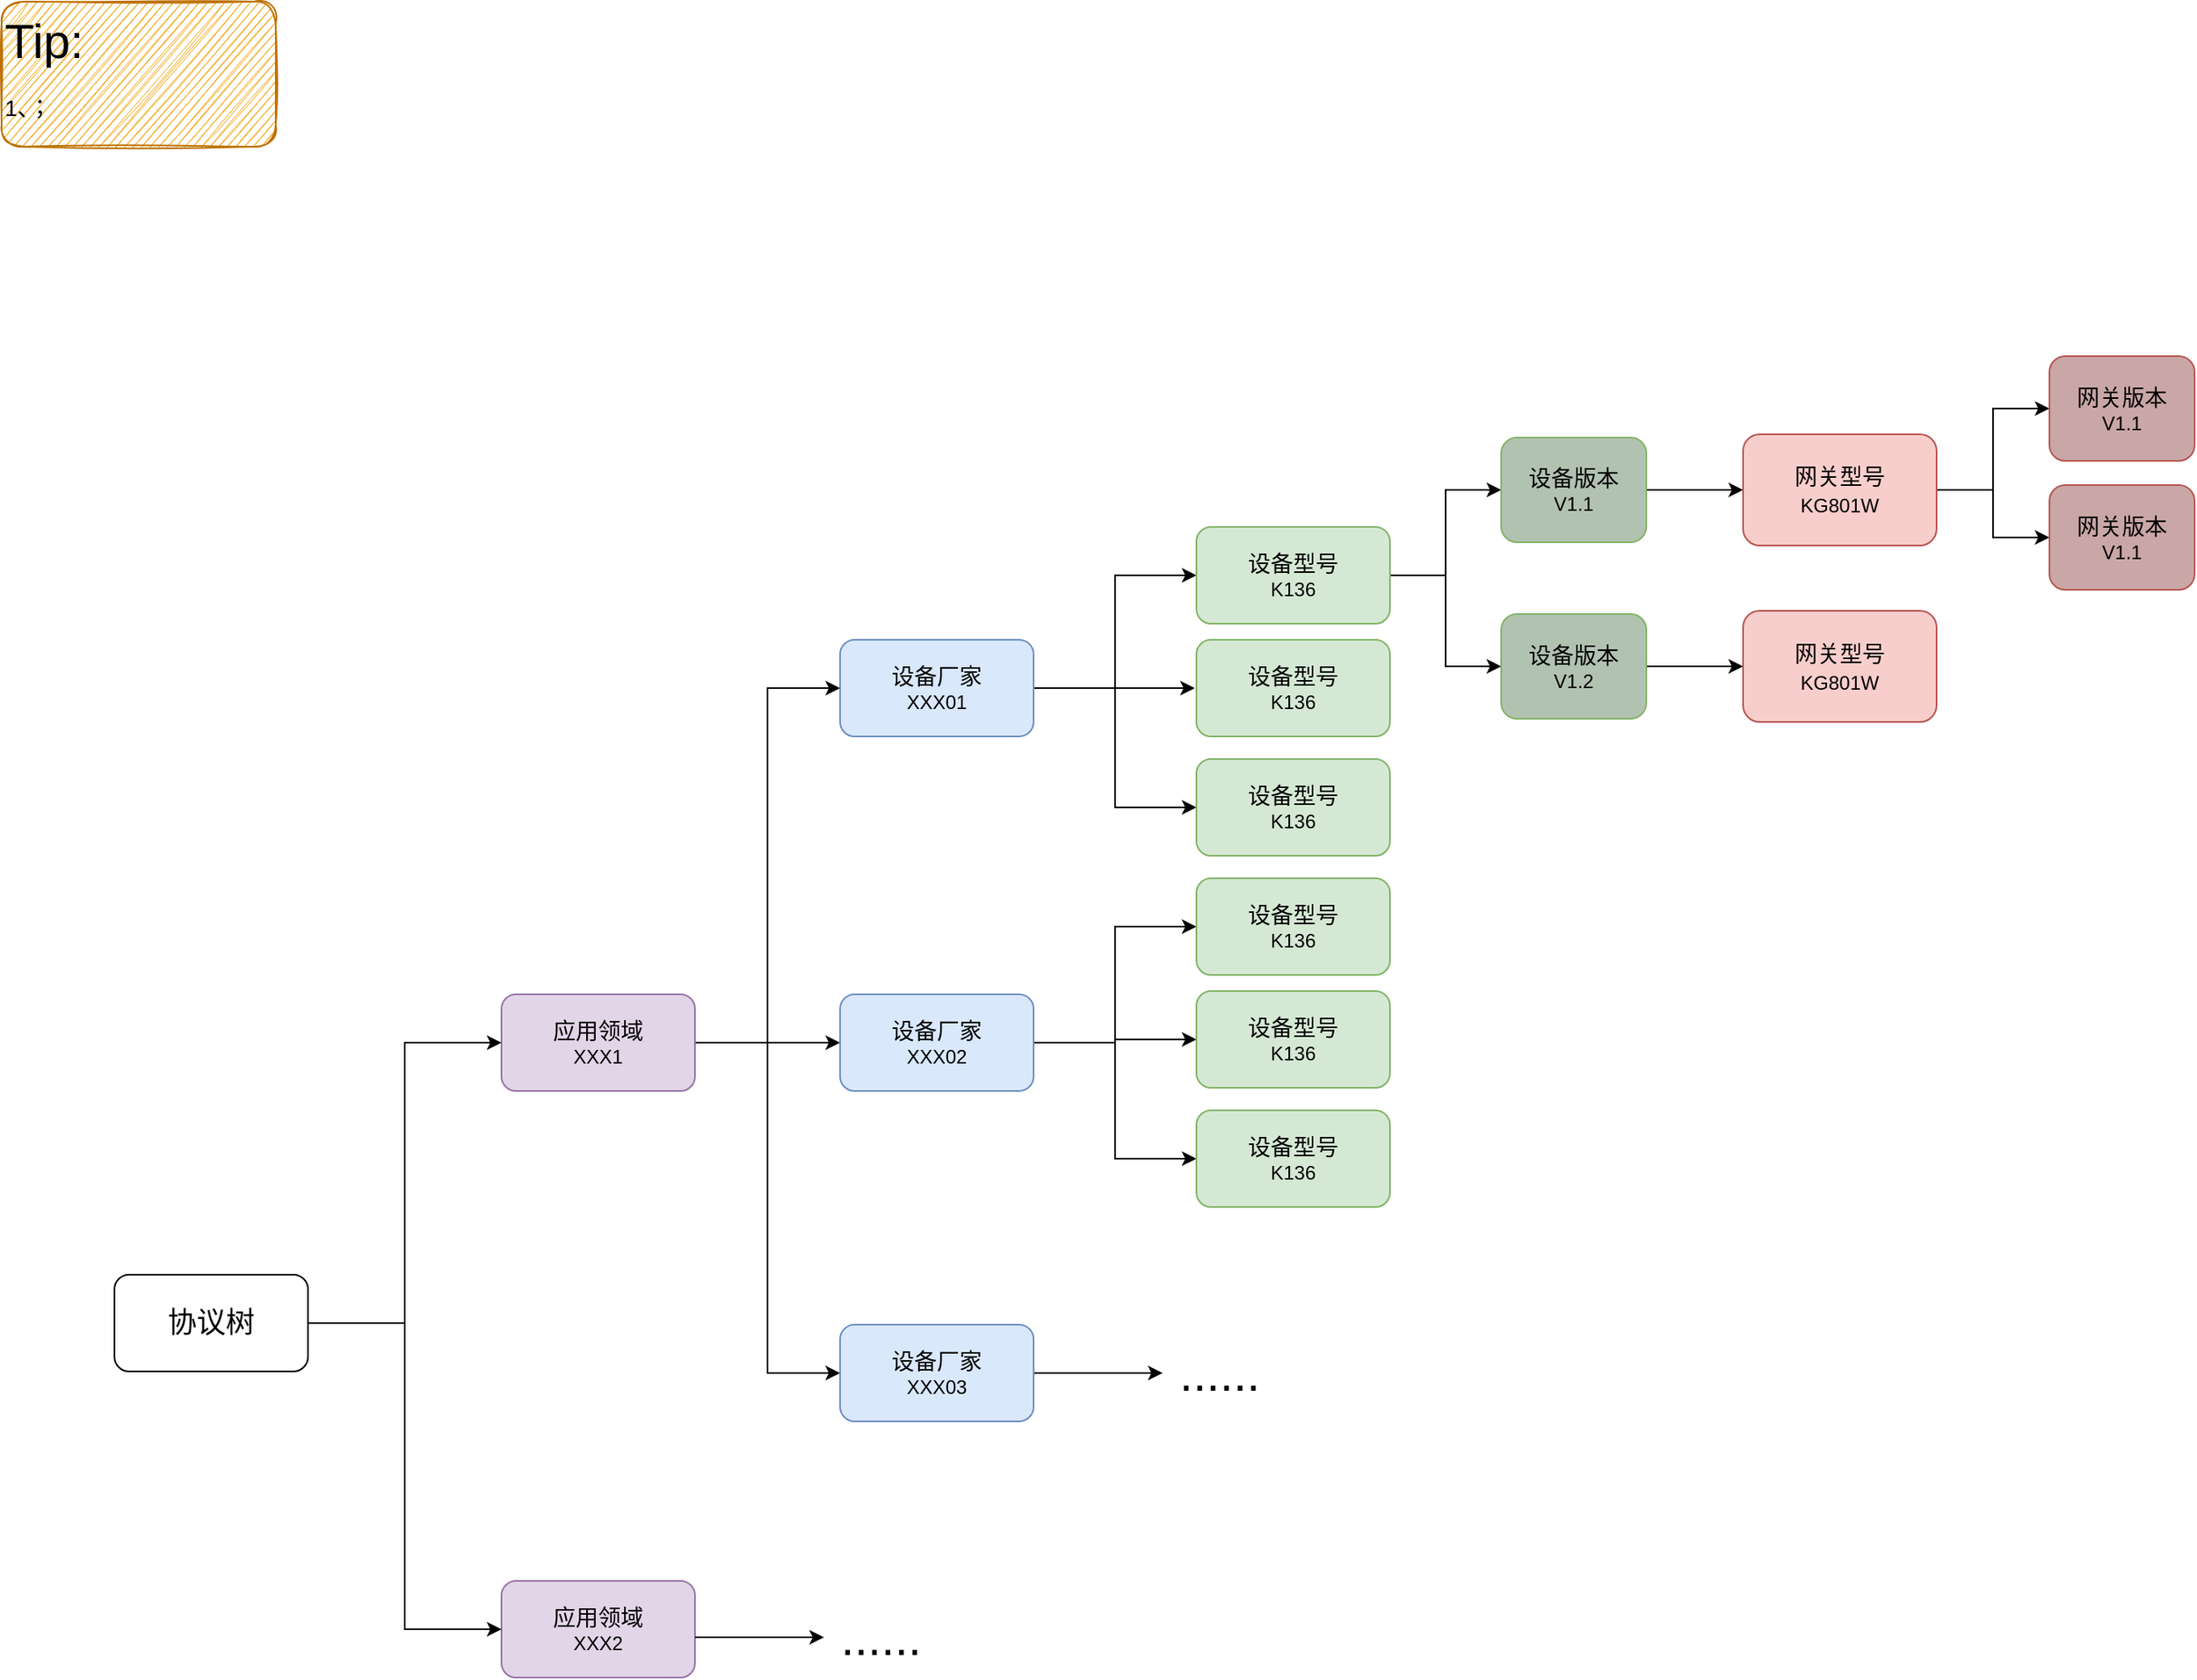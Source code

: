 <mxfile version="20.6.0" type="github">
  <diagram id="75FGShUzCQrUq0EQokse" name="第 1 页">
    <mxGraphModel dx="2192" dy="786" grid="1" gridSize="10" guides="1" tooltips="1" connect="1" arrows="1" fold="1" page="1" pageScale="1" pageWidth="827" pageHeight="1169" math="0" shadow="0">
      <root>
        <mxCell id="0" />
        <mxCell id="1" parent="0" />
        <mxCell id="CHu2IBjWPz0jFUEwYMhh-9" style="edgeStyle=orthogonalEdgeStyle;rounded=0;orthogonalLoop=1;jettySize=auto;html=1;exitX=1;exitY=0.5;exitDx=0;exitDy=0;entryX=0;entryY=0.5;entryDx=0;entryDy=0;" edge="1" parent="1" source="CHu2IBjWPz0jFUEwYMhh-2" target="CHu2IBjWPz0jFUEwYMhh-5">
          <mxGeometry relative="1" as="geometry" />
        </mxCell>
        <mxCell id="CHu2IBjWPz0jFUEwYMhh-10" style="edgeStyle=orthogonalEdgeStyle;rounded=0;orthogonalLoop=1;jettySize=auto;html=1;exitX=1;exitY=0.5;exitDx=0;exitDy=0;entryX=0;entryY=0.5;entryDx=0;entryDy=0;" edge="1" parent="1" source="CHu2IBjWPz0jFUEwYMhh-2">
          <mxGeometry relative="1" as="geometry">
            <mxPoint x="690" y="436" as="targetPoint" />
          </mxGeometry>
        </mxCell>
        <mxCell id="CHu2IBjWPz0jFUEwYMhh-73" style="edgeStyle=orthogonalEdgeStyle;rounded=0;orthogonalLoop=1;jettySize=auto;html=1;exitX=1;exitY=0.5;exitDx=0;exitDy=0;entryX=0;entryY=0.5;entryDx=0;entryDy=0;fontSize=12;fontColor=#3333FF;" edge="1" parent="1" source="CHu2IBjWPz0jFUEwYMhh-2" target="CHu2IBjWPz0jFUEwYMhh-71">
          <mxGeometry relative="1" as="geometry" />
        </mxCell>
        <mxCell id="CHu2IBjWPz0jFUEwYMhh-2" value="&lt;font style=&quot;font-size: 14px;&quot;&gt;设备厂家&lt;/font&gt;&lt;br&gt;XXX01" style="rounded=1;whiteSpace=wrap;html=1;fillColor=#dae8fc;strokeColor=#6c8ebf;" vertex="1" parent="1">
          <mxGeometry x="470" y="406" width="120" height="60" as="geometry" />
        </mxCell>
        <mxCell id="CHu2IBjWPz0jFUEwYMhh-12" style="edgeStyle=orthogonalEdgeStyle;rounded=0;orthogonalLoop=1;jettySize=auto;html=1;exitX=1;exitY=0.5;exitDx=0;exitDy=0;entryX=0;entryY=0.5;entryDx=0;entryDy=0;" edge="1" parent="1" source="CHu2IBjWPz0jFUEwYMhh-3" target="CHu2IBjWPz0jFUEwYMhh-2">
          <mxGeometry relative="1" as="geometry" />
        </mxCell>
        <mxCell id="CHu2IBjWPz0jFUEwYMhh-13" style="edgeStyle=orthogonalEdgeStyle;rounded=0;orthogonalLoop=1;jettySize=auto;html=1;exitX=1;exitY=0.5;exitDx=0;exitDy=0;entryX=0;entryY=0.5;entryDx=0;entryDy=0;" edge="1" parent="1" source="CHu2IBjWPz0jFUEwYMhh-3" target="CHu2IBjWPz0jFUEwYMhh-4">
          <mxGeometry relative="1" as="geometry" />
        </mxCell>
        <mxCell id="CHu2IBjWPz0jFUEwYMhh-22" style="edgeStyle=orthogonalEdgeStyle;rounded=0;orthogonalLoop=1;jettySize=auto;html=1;exitX=1;exitY=0.5;exitDx=0;exitDy=0;entryX=0;entryY=0.5;entryDx=0;entryDy=0;" edge="1" parent="1" source="CHu2IBjWPz0jFUEwYMhh-3" target="CHu2IBjWPz0jFUEwYMhh-21">
          <mxGeometry relative="1" as="geometry" />
        </mxCell>
        <mxCell id="CHu2IBjWPz0jFUEwYMhh-3" value="&lt;font style=&quot;font-size: 14px;&quot;&gt;应用领域&lt;/font&gt;&lt;br&gt;XXX1" style="rounded=1;whiteSpace=wrap;html=1;fillColor=#e1d5e7;strokeColor=#9673a6;" vertex="1" parent="1">
          <mxGeometry x="260" y="626" width="120" height="60" as="geometry" />
        </mxCell>
        <mxCell id="CHu2IBjWPz0jFUEwYMhh-18" style="edgeStyle=orthogonalEdgeStyle;rounded=0;orthogonalLoop=1;jettySize=auto;html=1;exitX=1;exitY=0.5;exitDx=0;exitDy=0;entryX=0;entryY=0.5;entryDx=0;entryDy=0;" edge="1" parent="1" source="CHu2IBjWPz0jFUEwYMhh-4" target="CHu2IBjWPz0jFUEwYMhh-74">
          <mxGeometry relative="1" as="geometry">
            <mxPoint x="690" y="586" as="targetPoint" />
          </mxGeometry>
        </mxCell>
        <mxCell id="CHu2IBjWPz0jFUEwYMhh-19" style="edgeStyle=orthogonalEdgeStyle;rounded=0;orthogonalLoop=1;jettySize=auto;html=1;exitX=1;exitY=0.5;exitDx=0;exitDy=0;entryX=0;entryY=0.5;entryDx=0;entryDy=0;" edge="1" parent="1" source="CHu2IBjWPz0jFUEwYMhh-4" target="CHu2IBjWPz0jFUEwYMhh-76">
          <mxGeometry relative="1" as="geometry">
            <mxPoint x="691" y="656" as="targetPoint" />
          </mxGeometry>
        </mxCell>
        <mxCell id="CHu2IBjWPz0jFUEwYMhh-20" style="edgeStyle=orthogonalEdgeStyle;rounded=0;orthogonalLoop=1;jettySize=auto;html=1;exitX=1;exitY=0.5;exitDx=0;exitDy=0;entryX=0;entryY=0.5;entryDx=0;entryDy=0;" edge="1" parent="1" source="CHu2IBjWPz0jFUEwYMhh-4" target="CHu2IBjWPz0jFUEwYMhh-75">
          <mxGeometry relative="1" as="geometry">
            <mxPoint x="690" y="726" as="targetPoint" />
          </mxGeometry>
        </mxCell>
        <mxCell id="CHu2IBjWPz0jFUEwYMhh-4" value="&lt;font style=&quot;font-size: 14px;&quot;&gt;设备厂家&lt;/font&gt;&lt;br&gt;XXX02" style="rounded=1;whiteSpace=wrap;html=1;fillColor=#dae8fc;strokeColor=#6c8ebf;" vertex="1" parent="1">
          <mxGeometry x="470" y="626" width="120" height="60" as="geometry" />
        </mxCell>
        <mxCell id="CHu2IBjWPz0jFUEwYMhh-50" style="edgeStyle=orthogonalEdgeStyle;rounded=0;orthogonalLoop=1;jettySize=auto;html=1;exitX=1;exitY=0.5;exitDx=0;exitDy=0;entryX=0;entryY=0.5;entryDx=0;entryDy=0;fontSize=30;" edge="1" parent="1" source="CHu2IBjWPz0jFUEwYMhh-5" target="CHu2IBjWPz0jFUEwYMhh-49">
          <mxGeometry relative="1" as="geometry" />
        </mxCell>
        <mxCell id="CHu2IBjWPz0jFUEwYMhh-52" style="edgeStyle=orthogonalEdgeStyle;rounded=0;orthogonalLoop=1;jettySize=auto;html=1;exitX=1;exitY=0.5;exitDx=0;exitDy=0;entryX=0;entryY=0.5;entryDx=0;entryDy=0;fontSize=30;" edge="1" parent="1" source="CHu2IBjWPz0jFUEwYMhh-5" target="CHu2IBjWPz0jFUEwYMhh-88">
          <mxGeometry relative="1" as="geometry">
            <mxPoint x="870" y="426" as="targetPoint" />
          </mxGeometry>
        </mxCell>
        <mxCell id="CHu2IBjWPz0jFUEwYMhh-5" value="&lt;font style=&quot;&quot;&gt;&lt;span style=&quot;font-size: 14px;&quot;&gt;设备型号&lt;/span&gt;&lt;br&gt;&lt;font style=&quot;font-size: 12px;&quot;&gt;K136&lt;/font&gt;&lt;br&gt;&lt;/font&gt;" style="rounded=1;whiteSpace=wrap;html=1;fillColor=#d5e8d4;strokeColor=#82b366;" vertex="1" parent="1">
          <mxGeometry x="691" y="336" width="120" height="60" as="geometry" />
        </mxCell>
        <mxCell id="CHu2IBjWPz0jFUEwYMhh-24" value="" style="edgeStyle=orthogonalEdgeStyle;rounded=0;orthogonalLoop=1;jettySize=auto;html=1;" edge="1" parent="1" source="CHu2IBjWPz0jFUEwYMhh-21">
          <mxGeometry relative="1" as="geometry">
            <mxPoint x="670" y="861" as="targetPoint" />
          </mxGeometry>
        </mxCell>
        <mxCell id="CHu2IBjWPz0jFUEwYMhh-21" value="&lt;font style=&quot;font-size: 14px;&quot;&gt;设备厂家&lt;/font&gt;&lt;br&gt;XXX03" style="rounded=1;whiteSpace=wrap;html=1;fillColor=#dae8fc;strokeColor=#6c8ebf;" vertex="1" parent="1">
          <mxGeometry x="470" y="831" width="120" height="60" as="geometry" />
        </mxCell>
        <mxCell id="CHu2IBjWPz0jFUEwYMhh-26" value="......" style="text;html=1;align=center;verticalAlign=middle;resizable=0;points=[];autosize=1;strokeColor=none;fillColor=none;fontSize=30;" vertex="1" parent="1">
          <mxGeometry x="670" y="836" width="70" height="50" as="geometry" />
        </mxCell>
        <mxCell id="CHu2IBjWPz0jFUEwYMhh-39" style="edgeStyle=orthogonalEdgeStyle;rounded=0;orthogonalLoop=1;jettySize=auto;html=1;exitX=1;exitY=0.5;exitDx=0;exitDy=0;entryX=0;entryY=0.5;entryDx=0;entryDy=0;fontSize=14;" edge="1" parent="1" source="CHu2IBjWPz0jFUEwYMhh-49" target="CHu2IBjWPz0jFUEwYMhh-78">
          <mxGeometry relative="1" as="geometry">
            <mxPoint x="1097" y="306" as="sourcePoint" />
            <mxPoint x="1020" y="321" as="targetPoint" />
          </mxGeometry>
        </mxCell>
        <mxCell id="CHu2IBjWPz0jFUEwYMhh-49" value="&lt;font style=&quot;font-size: 14px;&quot;&gt;设备版本&lt;/font&gt;&lt;br&gt;V1.1" style="rounded=1;whiteSpace=wrap;html=1;fillColor=#B2C2B1;strokeColor=#82b366;" vertex="1" parent="1">
          <mxGeometry x="880" y="280.5" width="90" height="65" as="geometry" />
        </mxCell>
        <mxCell id="CHu2IBjWPz0jFUEwYMhh-56" value="Tip:&lt;br&gt;&lt;font style=&quot;font-size: 14px;&quot;&gt;1、；&lt;/font&gt;" style="text;html=1;strokeColor=#BD7000;fillColor=#f0a30a;align=left;verticalAlign=top;whiteSpace=wrap;rounded=1;fontSize=30;fontColor=#000000;sketch=1;shadow=0;glass=0;strokeWidth=1;" vertex="1" parent="1">
          <mxGeometry x="-50" y="10" width="170" height="90" as="geometry" />
        </mxCell>
        <mxCell id="CHu2IBjWPz0jFUEwYMhh-57" value="&lt;font style=&quot;font-size: 14px;&quot;&gt;应用领域&lt;/font&gt;&lt;br&gt;XXX2" style="rounded=1;whiteSpace=wrap;html=1;fillColor=#e1d5e7;strokeColor=#9673a6;" vertex="1" parent="1">
          <mxGeometry x="260" y="990" width="120" height="60" as="geometry" />
        </mxCell>
        <mxCell id="CHu2IBjWPz0jFUEwYMhh-59" style="edgeStyle=orthogonalEdgeStyle;rounded=0;orthogonalLoop=1;jettySize=auto;html=1;exitX=1;exitY=0.5;exitDx=0;exitDy=0;entryX=0;entryY=0.5;entryDx=0;entryDy=0;fontSize=14;" edge="1" parent="1" source="CHu2IBjWPz0jFUEwYMhh-87" target="CHu2IBjWPz0jFUEwYMhh-3">
          <mxGeometry relative="1" as="geometry">
            <mxPoint x="140" y="798" as="sourcePoint" />
          </mxGeometry>
        </mxCell>
        <mxCell id="CHu2IBjWPz0jFUEwYMhh-60" style="edgeStyle=orthogonalEdgeStyle;rounded=0;orthogonalLoop=1;jettySize=auto;html=1;exitX=1;exitY=0.5;exitDx=0;exitDy=0;entryX=0;entryY=0.5;entryDx=0;entryDy=0;fontSize=14;" edge="1" parent="1" source="CHu2IBjWPz0jFUEwYMhh-87" target="CHu2IBjWPz0jFUEwYMhh-57">
          <mxGeometry relative="1" as="geometry">
            <mxPoint x="140" y="798" as="sourcePoint" />
          </mxGeometry>
        </mxCell>
        <mxCell id="CHu2IBjWPz0jFUEwYMhh-69" value="" style="edgeStyle=orthogonalEdgeStyle;rounded=0;orthogonalLoop=1;jettySize=auto;html=1;" edge="1" parent="1">
          <mxGeometry relative="1" as="geometry">
            <mxPoint x="380" y="1025" as="sourcePoint" />
            <mxPoint x="460" y="1025" as="targetPoint" />
          </mxGeometry>
        </mxCell>
        <mxCell id="CHu2IBjWPz0jFUEwYMhh-70" value="......" style="text;html=1;align=center;verticalAlign=middle;resizable=0;points=[];autosize=1;strokeColor=none;fillColor=none;fontSize=30;" vertex="1" parent="1">
          <mxGeometry x="460" y="1000" width="70" height="50" as="geometry" />
        </mxCell>
        <mxCell id="CHu2IBjWPz0jFUEwYMhh-71" value="&lt;font style=&quot;&quot;&gt;&lt;span style=&quot;font-size: 14px;&quot;&gt;设备型号&lt;/span&gt;&lt;br&gt;&lt;font style=&quot;font-size: 12px;&quot;&gt;K136&lt;/font&gt;&lt;br&gt;&lt;/font&gt;" style="rounded=1;whiteSpace=wrap;html=1;fillColor=#d5e8d4;strokeColor=#82b366;" vertex="1" parent="1">
          <mxGeometry x="691" y="480" width="120" height="60" as="geometry" />
        </mxCell>
        <mxCell id="CHu2IBjWPz0jFUEwYMhh-72" value="&lt;font style=&quot;&quot;&gt;&lt;span style=&quot;font-size: 14px;&quot;&gt;设备型号&lt;/span&gt;&lt;br&gt;&lt;font style=&quot;font-size: 12px;&quot;&gt;K136&lt;/font&gt;&lt;br&gt;&lt;/font&gt;" style="rounded=1;whiteSpace=wrap;html=1;fillColor=#d5e8d4;strokeColor=#82b366;" vertex="1" parent="1">
          <mxGeometry x="691" y="406" width="120" height="60" as="geometry" />
        </mxCell>
        <mxCell id="CHu2IBjWPz0jFUEwYMhh-74" value="&lt;font style=&quot;&quot;&gt;&lt;span style=&quot;font-size: 14px;&quot;&gt;设备型号&lt;/span&gt;&lt;br&gt;&lt;font style=&quot;font-size: 12px;&quot;&gt;K136&lt;/font&gt;&lt;br&gt;&lt;/font&gt;" style="rounded=1;whiteSpace=wrap;html=1;fillColor=#d5e8d4;strokeColor=#82b366;" vertex="1" parent="1">
          <mxGeometry x="691" y="554" width="120" height="60" as="geometry" />
        </mxCell>
        <mxCell id="CHu2IBjWPz0jFUEwYMhh-75" value="&lt;font style=&quot;&quot;&gt;&lt;span style=&quot;font-size: 14px;&quot;&gt;设备型号&lt;/span&gt;&lt;br&gt;&lt;font style=&quot;font-size: 12px;&quot;&gt;K136&lt;/font&gt;&lt;br&gt;&lt;/font&gt;" style="rounded=1;whiteSpace=wrap;html=1;fillColor=#d5e8d4;strokeColor=#82b366;" vertex="1" parent="1">
          <mxGeometry x="691" y="698" width="120" height="60" as="geometry" />
        </mxCell>
        <mxCell id="CHu2IBjWPz0jFUEwYMhh-76" value="&lt;font style=&quot;&quot;&gt;&lt;span style=&quot;font-size: 14px;&quot;&gt;设备型号&lt;/span&gt;&lt;br&gt;&lt;font style=&quot;font-size: 12px;&quot;&gt;K136&lt;/font&gt;&lt;br&gt;&lt;/font&gt;" style="rounded=1;whiteSpace=wrap;html=1;fillColor=#d5e8d4;strokeColor=#82b366;" vertex="1" parent="1">
          <mxGeometry x="691" y="624" width="120" height="60" as="geometry" />
        </mxCell>
        <mxCell id="CHu2IBjWPz0jFUEwYMhh-91" style="edgeStyle=orthogonalEdgeStyle;rounded=0;orthogonalLoop=1;jettySize=auto;html=1;exitX=1;exitY=0.5;exitDx=0;exitDy=0;entryX=0;entryY=0.5;entryDx=0;entryDy=0;fontSize=18;fontColor=#000000;" edge="1" parent="1" source="CHu2IBjWPz0jFUEwYMhh-78" target="CHu2IBjWPz0jFUEwYMhh-81">
          <mxGeometry relative="1" as="geometry" />
        </mxCell>
        <mxCell id="CHu2IBjWPz0jFUEwYMhh-92" style="edgeStyle=orthogonalEdgeStyle;rounded=0;orthogonalLoop=1;jettySize=auto;html=1;exitX=1;exitY=0.5;exitDx=0;exitDy=0;entryX=0;entryY=0.5;entryDx=0;entryDy=0;fontSize=18;fontColor=#000000;" edge="1" parent="1" source="CHu2IBjWPz0jFUEwYMhh-78" target="CHu2IBjWPz0jFUEwYMhh-85">
          <mxGeometry relative="1" as="geometry" />
        </mxCell>
        <mxCell id="CHu2IBjWPz0jFUEwYMhh-78" value="网关型号&lt;br&gt;&lt;span style=&quot;font-size: 12px;&quot;&gt;KG801W&lt;/span&gt;" style="rounded=1;whiteSpace=wrap;html=1;shadow=0;glass=0;sketch=0;strokeWidth=1;fontSize=14;fillColor=#f8cecc;strokeColor=#b85450;" vertex="1" parent="1">
          <mxGeometry x="1030" y="278.5" width="120" height="69" as="geometry" />
        </mxCell>
        <mxCell id="CHu2IBjWPz0jFUEwYMhh-81" value="&lt;font style=&quot;font-size: 14px;&quot;&gt;网关版本&lt;/font&gt;&lt;br&gt;V1.1" style="rounded=1;whiteSpace=wrap;html=1;fillColor=#C9A7A6;strokeColor=#b85450;" vertex="1" parent="1">
          <mxGeometry x="1220" y="230" width="90" height="65" as="geometry" />
        </mxCell>
        <mxCell id="CHu2IBjWPz0jFUEwYMhh-85" value="&lt;font style=&quot;font-size: 14px;&quot;&gt;网关版本&lt;/font&gt;&lt;br&gt;V1.1" style="rounded=1;whiteSpace=wrap;html=1;fillColor=#C9A7A6;strokeColor=#b85450;" vertex="1" parent="1">
          <mxGeometry x="1220" y="310" width="90" height="65" as="geometry" />
        </mxCell>
        <mxCell id="CHu2IBjWPz0jFUEwYMhh-87" value="协议树" style="rounded=1;whiteSpace=wrap;html=1;shadow=0;glass=0;sketch=0;strokeWidth=1;fontSize=18;fontColor=#000000;fillColor=default;gradientColor=none;" vertex="1" parent="1">
          <mxGeometry x="20" y="800" width="120" height="60" as="geometry" />
        </mxCell>
        <mxCell id="CHu2IBjWPz0jFUEwYMhh-90" style="edgeStyle=orthogonalEdgeStyle;rounded=0;orthogonalLoop=1;jettySize=auto;html=1;exitX=1;exitY=0.5;exitDx=0;exitDy=0;entryX=0;entryY=0.5;entryDx=0;entryDy=0;fontSize=18;fontColor=#000000;" edge="1" parent="1" source="CHu2IBjWPz0jFUEwYMhh-88" target="CHu2IBjWPz0jFUEwYMhh-89">
          <mxGeometry relative="1" as="geometry" />
        </mxCell>
        <mxCell id="CHu2IBjWPz0jFUEwYMhh-88" value="&lt;font style=&quot;font-size: 14px;&quot;&gt;设备版本&lt;/font&gt;&lt;br&gt;V1.2" style="rounded=1;whiteSpace=wrap;html=1;fillColor=#B2C2B1;strokeColor=#82b366;" vertex="1" parent="1">
          <mxGeometry x="880" y="390" width="90" height="65" as="geometry" />
        </mxCell>
        <mxCell id="CHu2IBjWPz0jFUEwYMhh-89" value="网关型号&lt;br&gt;&lt;span style=&quot;font-size: 12px;&quot;&gt;KG801W&lt;/span&gt;" style="rounded=1;whiteSpace=wrap;html=1;shadow=0;glass=0;sketch=0;strokeWidth=1;fontSize=14;fillColor=#f8cecc;strokeColor=#b85450;" vertex="1" parent="1">
          <mxGeometry x="1030" y="388" width="120" height="69" as="geometry" />
        </mxCell>
      </root>
    </mxGraphModel>
  </diagram>
</mxfile>
